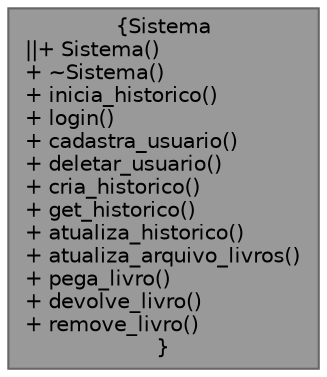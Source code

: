 digraph "Sistema"
{
 // LATEX_PDF_SIZE
  bgcolor="transparent";
  edge [fontname=Helvetica,fontsize=10,labelfontname=Helvetica,labelfontsize=10];
  node [fontname=Helvetica,fontsize=10,shape=box,height=0.2,width=0.4];
  Node1 [label="{Sistema\n||+ Sistema()\l+ ~Sistema()\l+ inicia_historico()\l+ login()\l+ cadastra_usuario()\l+ deletar_usuario()\l+ cria_historico()\l+ get_historico()\l+ atualiza_historico()\l+ atualiza_arquivo_livros()\l+ pega_livro()\l+ devolve_livro()\l+ remove_livro()\l}",height=0.2,width=0.4,color="gray40", fillcolor="grey60", style="filled", fontcolor="black",tooltip="Classe responsável por armazenar o histórico de livros."];
}
